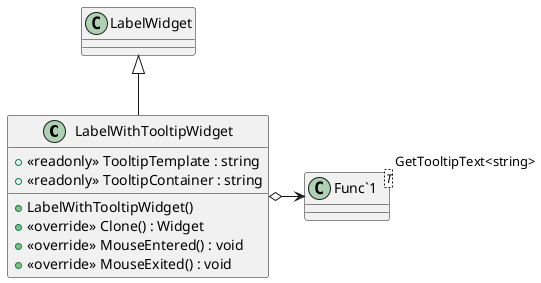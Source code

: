 @startuml
class LabelWithTooltipWidget {
    + <<readonly>> TooltipTemplate : string
    + <<readonly>> TooltipContainer : string
    + LabelWithTooltipWidget()
    + <<override>> Clone() : Widget
    + <<override>> MouseEntered() : void
    + <<override>> MouseExited() : void
}
class "Func`1"<T> {
}
LabelWidget <|-- LabelWithTooltipWidget
LabelWithTooltipWidget o-> "GetTooltipText<string>" "Func`1"
@enduml
